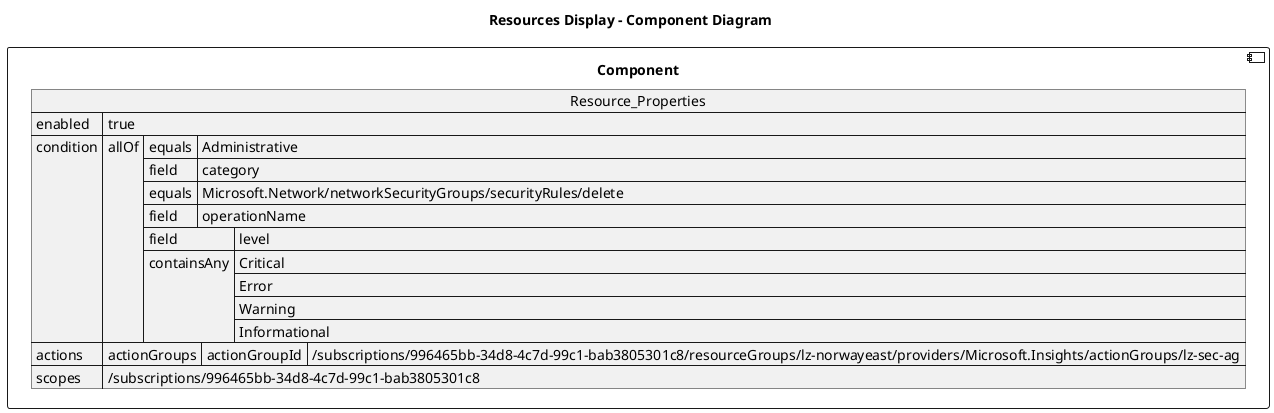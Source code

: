 @startuml

title Resources Display - Component Diagram

component Component {

json  Resource_Properties {
  "enabled": true,
  "condition": {
    "allOf": [
      {
        "equals": "Administrative",
        "field": "category"
      },
      {
        "equals": "Microsoft.Network/networkSecurityGroups/securityRules/delete",
        "field": "operationName"
      },
      {
        "field": "level",
        "containsAny": [
          "Critical",
          "Error",
          "Warning",
          "Informational"
        ]
      }
    ]
  },
  "actions": {
    "actionGroups": [
      {
        "actionGroupId": "/subscriptions/996465bb-34d8-4c7d-99c1-bab3805301c8/resourceGroups/lz-norwayeast/providers/Microsoft.Insights/actionGroups/lz-sec-ag"
      }
    ]
  },
  "scopes": [
    "/subscriptions/996465bb-34d8-4c7d-99c1-bab3805301c8"
  ]
}
}
@enduml
